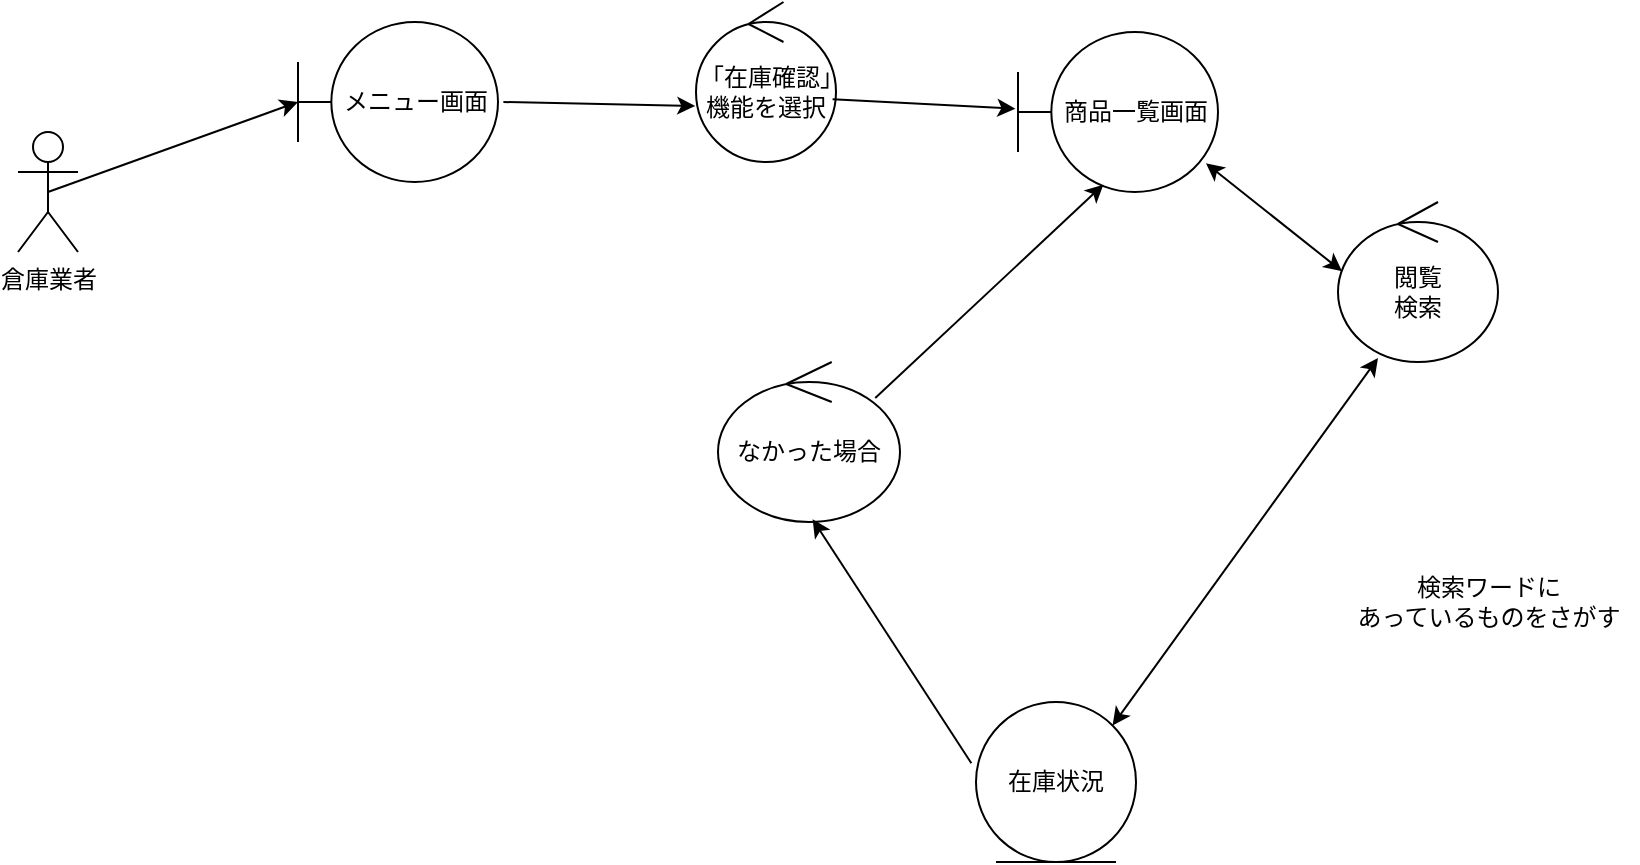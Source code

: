 <mxfile>
    <diagram id="uqRB_Yr96U68conWoXhE" name="ページ1">
        <mxGraphModel dx="477" dy="419" grid="1" gridSize="10" guides="1" tooltips="1" connect="1" arrows="1" fold="1" page="1" pageScale="1" pageWidth="827" pageHeight="1169" math="0" shadow="0">
            <root>
                <mxCell id="0"/>
                <mxCell id="1" parent="0"/>
                <mxCell id="2" value="倉庫業者" style="shape=umlActor;verticalLabelPosition=bottom;verticalAlign=top;html=1;" vertex="1" parent="1">
                    <mxGeometry x="40" y="555" width="30" height="60" as="geometry"/>
                </mxCell>
                <mxCell id="3" value="メニュー画面" style="shape=umlBoundary;whiteSpace=wrap;html=1;" vertex="1" parent="1">
                    <mxGeometry x="180" y="500" width="100" height="80" as="geometry"/>
                </mxCell>
                <mxCell id="4" value="「在庫確認」機能を選択" style="ellipse;shape=umlControl;whiteSpace=wrap;html=1;" vertex="1" parent="1">
                    <mxGeometry x="379" y="490" width="70" height="80" as="geometry"/>
                </mxCell>
                <mxCell id="5" value="商品一覧画面" style="shape=umlBoundary;whiteSpace=wrap;html=1;" vertex="1" parent="1">
                    <mxGeometry x="540" y="505" width="100" height="80" as="geometry"/>
                </mxCell>
                <mxCell id="6" value="閲覧&lt;div&gt;検索&lt;/div&gt;" style="ellipse;shape=umlControl;whiteSpace=wrap;html=1;" vertex="1" parent="1">
                    <mxGeometry x="700" y="590" width="80" height="80" as="geometry"/>
                </mxCell>
                <mxCell id="7" value="在庫状況" style="ellipse;shape=umlEntity;whiteSpace=wrap;html=1;" vertex="1" parent="1">
                    <mxGeometry x="519" y="840" width="80" height="80" as="geometry"/>
                </mxCell>
                <mxCell id="8" value="" style="endArrow=classic;startArrow=classic;html=1;exitX=0.025;exitY=0.433;exitDx=0;exitDy=0;exitPerimeter=0;entryX=0.94;entryY=0.821;entryDx=0;entryDy=0;entryPerimeter=0;" edge="1" parent="1" source="6" target="5">
                    <mxGeometry width="50" height="50" relative="1" as="geometry">
                        <mxPoint x="590" y="610" as="sourcePoint"/>
                        <mxPoint x="640" y="560" as="targetPoint"/>
                    </mxGeometry>
                </mxCell>
                <mxCell id="10" value="" style="endArrow=classic;startArrow=classic;html=1;exitX=1;exitY=0;exitDx=0;exitDy=0;entryX=0.25;entryY=0.975;entryDx=0;entryDy=0;entryPerimeter=0;" edge="1" parent="1" source="7" target="6">
                    <mxGeometry width="50" height="50" relative="1" as="geometry">
                        <mxPoint x="590" y="610" as="sourcePoint"/>
                        <mxPoint x="670" y="760" as="targetPoint"/>
                    </mxGeometry>
                </mxCell>
                <mxCell id="11" value="なかった場合" style="ellipse;shape=umlControl;whiteSpace=wrap;html=1;" vertex="1" parent="1">
                    <mxGeometry x="390" y="670" width="91" height="80" as="geometry"/>
                </mxCell>
                <mxCell id="13" value="検索ワードに&lt;div&gt;あっているものをさがす&lt;/div&gt;" style="text;html=1;align=center;verticalAlign=middle;resizable=0;points=[];autosize=1;strokeColor=none;fillColor=none;" vertex="1" parent="1">
                    <mxGeometry x="700" y="770" width="150" height="40" as="geometry"/>
                </mxCell>
                <mxCell id="14" value="" style="endArrow=classic;html=1;exitX=0.5;exitY=0.5;exitDx=0;exitDy=0;exitPerimeter=0;entryX=0;entryY=0.5;entryDx=0;entryDy=0;entryPerimeter=0;" edge="1" parent="1" source="2" target="3">
                    <mxGeometry width="50" height="50" relative="1" as="geometry">
                        <mxPoint x="260" y="750" as="sourcePoint"/>
                        <mxPoint x="310" y="700" as="targetPoint"/>
                    </mxGeometry>
                </mxCell>
                <mxCell id="15" value="" style="endArrow=classic;html=1;exitX=1.027;exitY=0.5;exitDx=0;exitDy=0;exitPerimeter=0;entryX=-0.005;entryY=0.65;entryDx=0;entryDy=0;entryPerimeter=0;" edge="1" parent="1" source="3" target="4">
                    <mxGeometry width="50" height="50" relative="1" as="geometry">
                        <mxPoint x="65" y="595" as="sourcePoint"/>
                        <mxPoint x="190" y="550" as="targetPoint"/>
                    </mxGeometry>
                </mxCell>
                <mxCell id="16" value="" style="endArrow=classic;html=1;exitX=0.976;exitY=0.608;exitDx=0;exitDy=0;exitPerimeter=0;entryX=-0.013;entryY=0.479;entryDx=0;entryDy=0;entryPerimeter=0;" edge="1" parent="1" source="4" target="5">
                    <mxGeometry width="50" height="50" relative="1" as="geometry">
                        <mxPoint x="360" y="600" as="sourcePoint"/>
                        <mxPoint x="485" y="555" as="targetPoint"/>
                    </mxGeometry>
                </mxCell>
                <mxCell id="17" value="" style="endArrow=classic;html=1;exitX=-0.029;exitY=0.383;exitDx=0;exitDy=0;exitPerimeter=0;entryX=0.52;entryY=0.983;entryDx=0;entryDy=0;entryPerimeter=0;" edge="1" parent="1" source="7" target="11">
                    <mxGeometry width="50" height="50" relative="1" as="geometry">
                        <mxPoint x="570" y="700" as="sourcePoint"/>
                        <mxPoint x="620" y="650" as="targetPoint"/>
                    </mxGeometry>
                </mxCell>
                <mxCell id="18" value="" style="endArrow=classic;html=1;exitX=0.864;exitY=0.225;exitDx=0;exitDy=0;exitPerimeter=0;entryX=0.427;entryY=0.954;entryDx=0;entryDy=0;entryPerimeter=0;" edge="1" parent="1" source="11" target="5">
                    <mxGeometry width="50" height="50" relative="1" as="geometry">
                        <mxPoint x="570" y="700" as="sourcePoint"/>
                        <mxPoint x="620" y="650" as="targetPoint"/>
                    </mxGeometry>
                </mxCell>
            </root>
        </mxGraphModel>
    </diagram>
</mxfile>